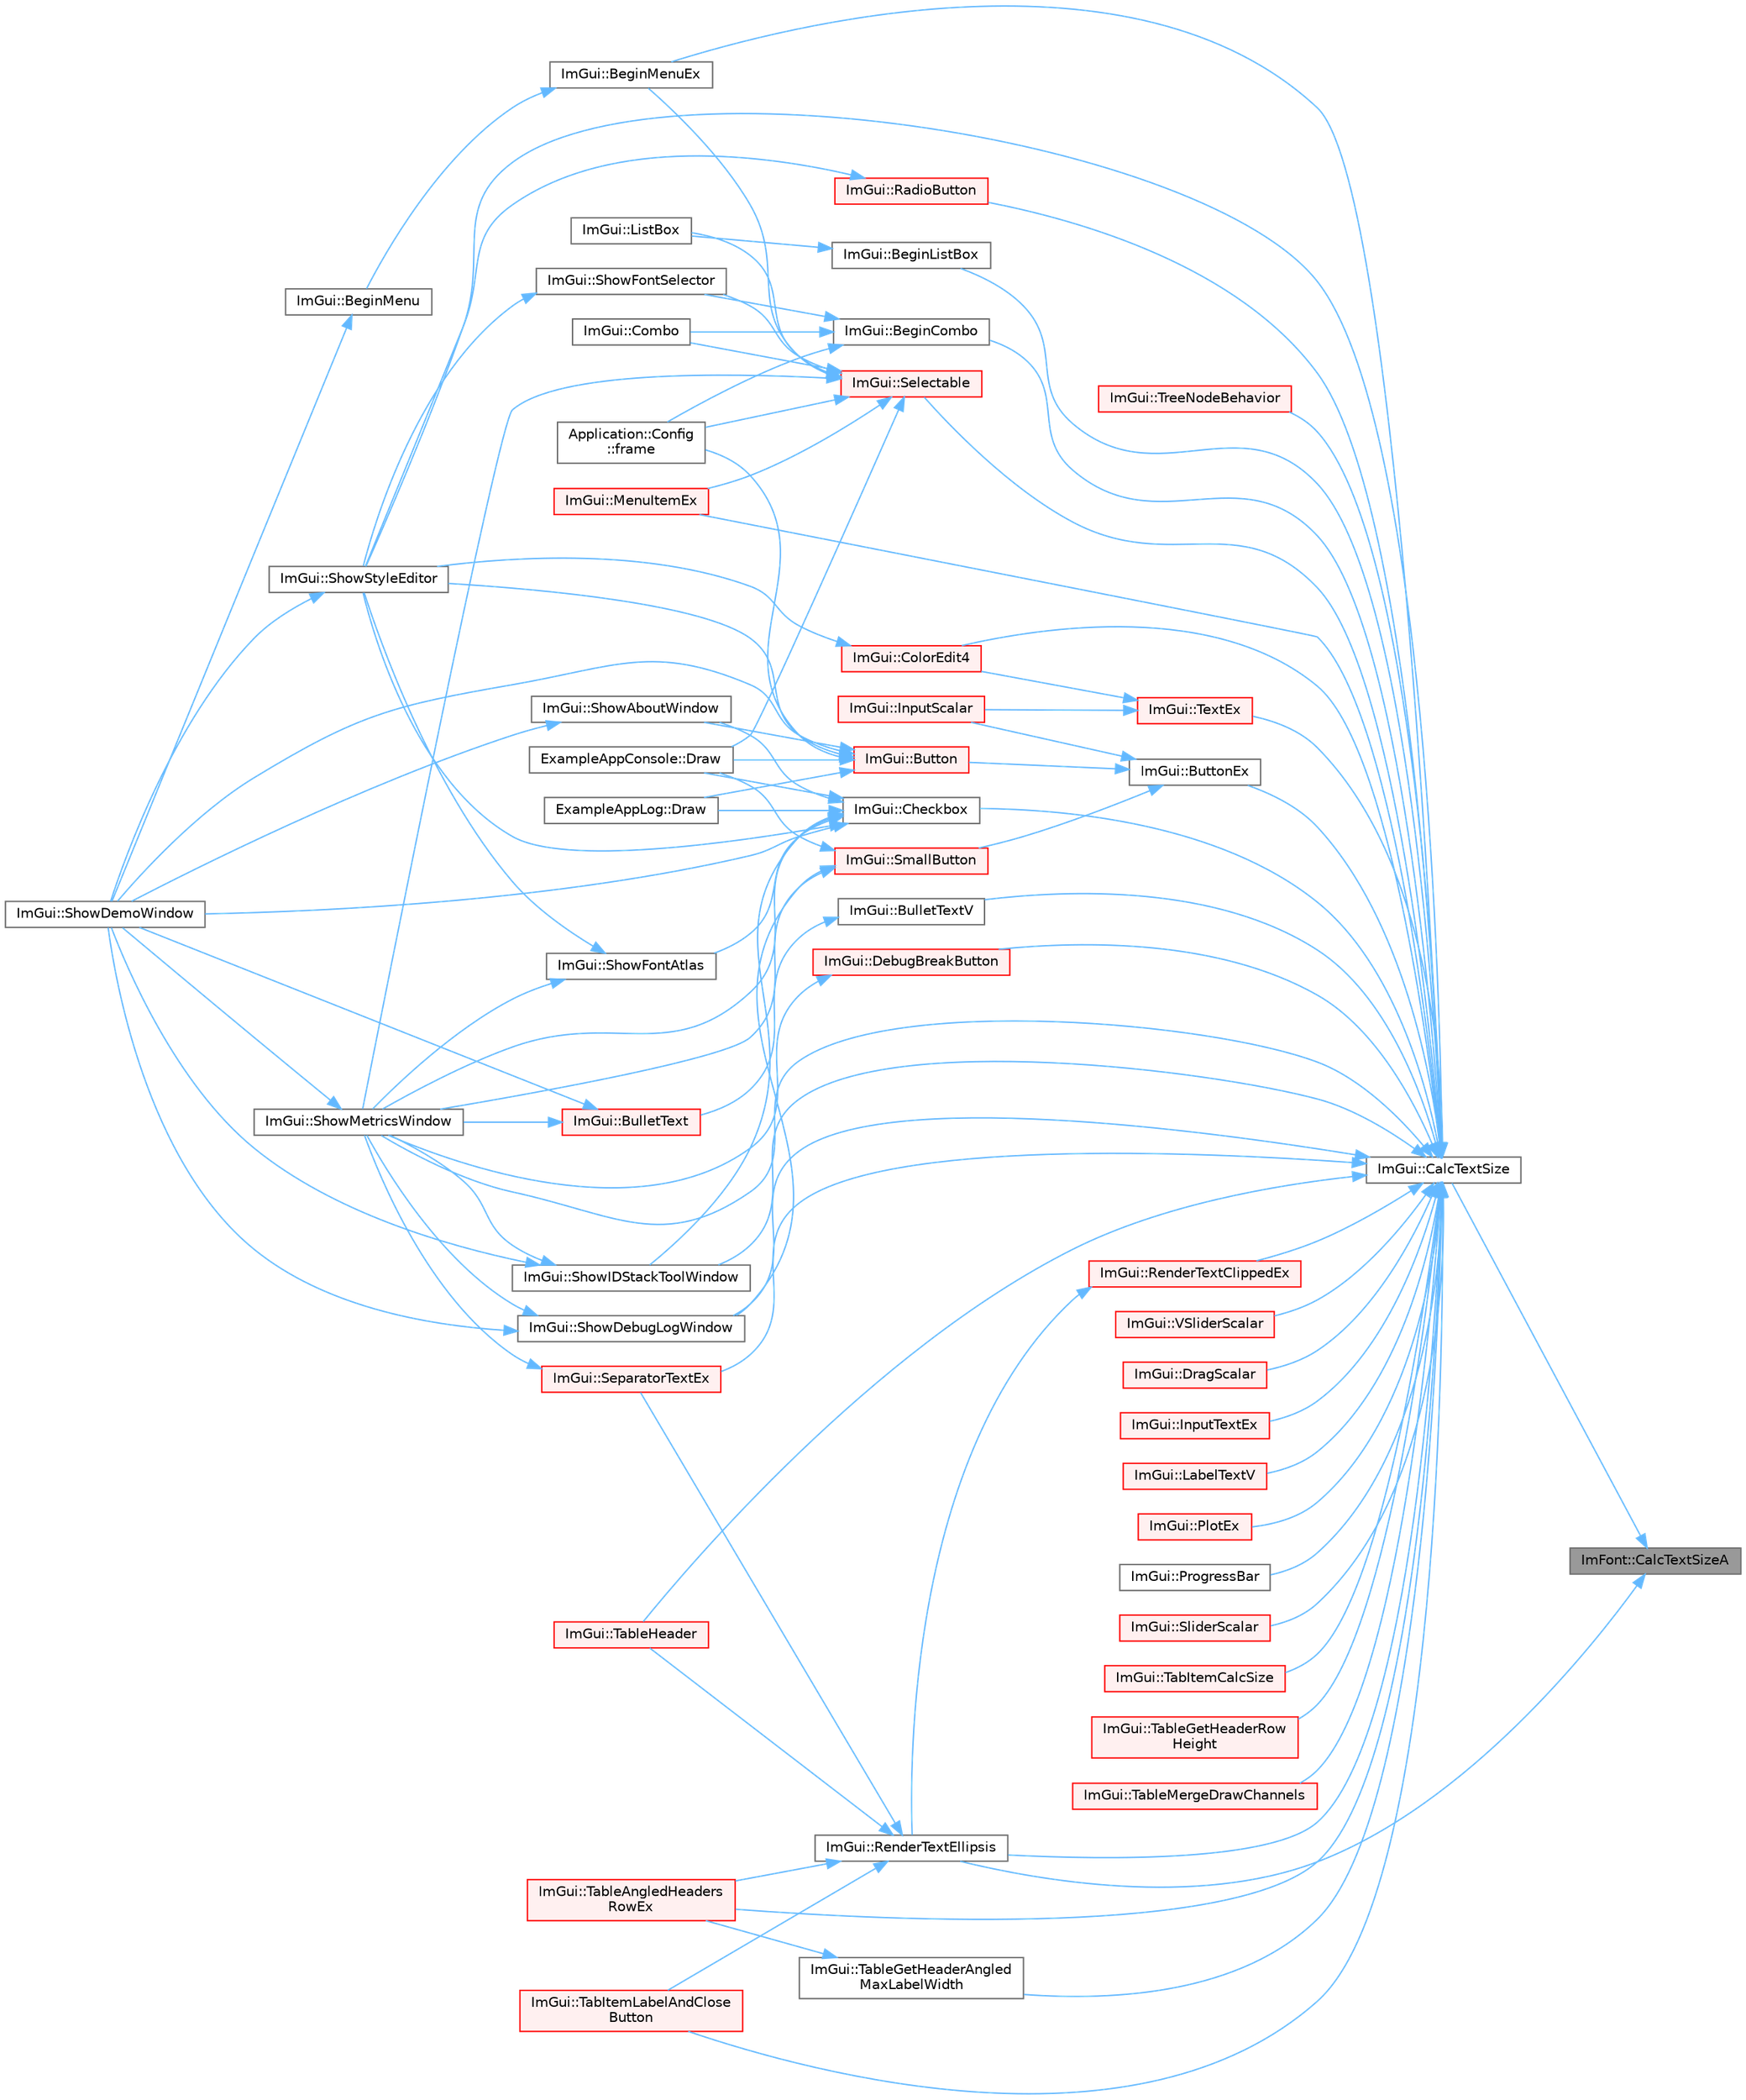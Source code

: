digraph "ImFont::CalcTextSizeA"
{
 // LATEX_PDF_SIZE
  bgcolor="transparent";
  edge [fontname=Helvetica,fontsize=10,labelfontname=Helvetica,labelfontsize=10];
  node [fontname=Helvetica,fontsize=10,shape=box,height=0.2,width=0.4];
  rankdir="RL";
  Node1 [id="Node000001",label="ImFont::CalcTextSizeA",height=0.2,width=0.4,color="gray40", fillcolor="grey60", style="filled", fontcolor="black",tooltip=" "];
  Node1 -> Node2 [id="edge1_Node000001_Node000002",dir="back",color="steelblue1",style="solid",tooltip=" "];
  Node2 [id="Node000002",label="ImGui::CalcTextSize",height=0.2,width=0.4,color="grey40", fillcolor="white", style="filled",URL="$namespace_im_gui.html#a848b9db6cc4a186751c0ecebcaadc33b",tooltip=" "];
  Node2 -> Node3 [id="edge2_Node000002_Node000003",dir="back",color="steelblue1",style="solid",tooltip=" "];
  Node3 [id="Node000003",label="ImGui::BeginCombo",height=0.2,width=0.4,color="grey40", fillcolor="white", style="filled",URL="$namespace_im_gui.html#aa895095bdc7a2907375c555e245575ea",tooltip=" "];
  Node3 -> Node4 [id="edge3_Node000003_Node000004",dir="back",color="steelblue1",style="solid",tooltip=" "];
  Node4 [id="Node000004",label="ImGui::Combo",height=0.2,width=0.4,color="grey40", fillcolor="white", style="filled",URL="$namespace_im_gui.html#ad530c65e7cdfaf03f4e9b2f4e3fed8fc",tooltip=" "];
  Node3 -> Node5 [id="edge4_Node000003_Node000005",dir="back",color="steelblue1",style="solid",tooltip=" "];
  Node5 [id="Node000005",label="Application::Config\l::frame",height=0.2,width=0.4,color="grey40", fillcolor="white", style="filled",URL="$class_application_1_1_config.html#a291cc3a874949e121dcf83a3f90681bc",tooltip=" "];
  Node3 -> Node6 [id="edge5_Node000003_Node000006",dir="back",color="steelblue1",style="solid",tooltip=" "];
  Node6 [id="Node000006",label="ImGui::ShowFontSelector",height=0.2,width=0.4,color="grey40", fillcolor="white", style="filled",URL="$namespace_im_gui.html#a0bdce99eef17ef1e1fef40a18bd811ab",tooltip=" "];
  Node6 -> Node7 [id="edge6_Node000006_Node000007",dir="back",color="steelblue1",style="solid",tooltip=" "];
  Node7 [id="Node000007",label="ImGui::ShowStyleEditor",height=0.2,width=0.4,color="grey40", fillcolor="white", style="filled",URL="$namespace_im_gui.html#ab2eb3dec78d054fe3feab1c091ec5de5",tooltip=" "];
  Node7 -> Node8 [id="edge7_Node000007_Node000008",dir="back",color="steelblue1",style="solid",tooltip=" "];
  Node8 [id="Node000008",label="ImGui::ShowDemoWindow",height=0.2,width=0.4,color="grey40", fillcolor="white", style="filled",URL="$namespace_im_gui.html#af95643a0ce4893b9e57c12991922fb18",tooltip=" "];
  Node2 -> Node9 [id="edge8_Node000002_Node000009",dir="back",color="steelblue1",style="solid",tooltip=" "];
  Node9 [id="Node000009",label="ImGui::BeginListBox",height=0.2,width=0.4,color="grey40", fillcolor="white", style="filled",URL="$namespace_im_gui.html#a2f37c541760a39c189ebdd86c15b60d9",tooltip=" "];
  Node9 -> Node10 [id="edge9_Node000009_Node000010",dir="back",color="steelblue1",style="solid",tooltip=" "];
  Node10 [id="Node000010",label="ImGui::ListBox",height=0.2,width=0.4,color="grey40", fillcolor="white", style="filled",URL="$namespace_im_gui.html#a94c78076bd40ff548ecd124f95af8710",tooltip=" "];
  Node2 -> Node11 [id="edge10_Node000002_Node000011",dir="back",color="steelblue1",style="solid",tooltip=" "];
  Node11 [id="Node000011",label="ImGui::BeginMenuEx",height=0.2,width=0.4,color="grey40", fillcolor="white", style="filled",URL="$namespace_im_gui.html#a8dc671f87ed281b6445ce6ae4ab25183",tooltip=" "];
  Node11 -> Node12 [id="edge11_Node000011_Node000012",dir="back",color="steelblue1",style="solid",tooltip=" "];
  Node12 [id="Node000012",label="ImGui::BeginMenu",height=0.2,width=0.4,color="grey40", fillcolor="white", style="filled",URL="$namespace_im_gui.html#a1e55711a21f97d5dff919d697d3a7201",tooltip=" "];
  Node12 -> Node8 [id="edge12_Node000012_Node000008",dir="back",color="steelblue1",style="solid",tooltip=" "];
  Node2 -> Node13 [id="edge13_Node000002_Node000013",dir="back",color="steelblue1",style="solid",tooltip=" "];
  Node13 [id="Node000013",label="ImGui::BulletTextV",height=0.2,width=0.4,color="grey40", fillcolor="white", style="filled",URL="$namespace_im_gui.html#af8f4b5e96c745e205974857f9a584583",tooltip=" "];
  Node13 -> Node14 [id="edge14_Node000013_Node000014",dir="back",color="steelblue1",style="solid",tooltip=" "];
  Node14 [id="Node000014",label="ImGui::BulletText",height=0.2,width=0.4,color="red", fillcolor="#FFF0F0", style="filled",URL="$namespace_im_gui.html#af8d34d563b17c683943a0fa7bf5807bc",tooltip=" "];
  Node14 -> Node8 [id="edge15_Node000014_Node000008",dir="back",color="steelblue1",style="solid",tooltip=" "];
  Node14 -> Node18 [id="edge16_Node000014_Node000018",dir="back",color="steelblue1",style="solid",tooltip=" "];
  Node18 [id="Node000018",label="ImGui::ShowMetricsWindow",height=0.2,width=0.4,color="grey40", fillcolor="white", style="filled",URL="$namespace_im_gui.html#afe7a28c6eb52fff3cc27d5a698fea4ff",tooltip=" "];
  Node18 -> Node8 [id="edge17_Node000018_Node000008",dir="back",color="steelblue1",style="solid",tooltip=" "];
  Node2 -> Node28 [id="edge18_Node000002_Node000028",dir="back",color="steelblue1",style="solid",tooltip=" "];
  Node28 [id="Node000028",label="ImGui::ButtonEx",height=0.2,width=0.4,color="grey40", fillcolor="white", style="filled",URL="$namespace_im_gui.html#ae479220c66b039874c6e4c9e9b22849f",tooltip=" "];
  Node28 -> Node29 [id="edge19_Node000028_Node000029",dir="back",color="steelblue1",style="solid",tooltip=" "];
  Node29 [id="Node000029",label="ImGui::Button",height=0.2,width=0.4,color="red", fillcolor="#FFF0F0", style="filled",URL="$namespace_im_gui.html#a38094c568ce398db5a3abb9d3ac92030",tooltip=" "];
  Node29 -> Node37 [id="edge20_Node000029_Node000037",dir="back",color="steelblue1",style="solid",tooltip=" "];
  Node37 [id="Node000037",label="ExampleAppConsole::Draw",height=0.2,width=0.4,color="grey40", fillcolor="white", style="filled",URL="$struct_example_app_console.html#a0518a09c7e8648dd52c7c06df19ac17a",tooltip=" "];
  Node29 -> Node38 [id="edge21_Node000029_Node000038",dir="back",color="steelblue1",style="solid",tooltip=" "];
  Node38 [id="Node000038",label="ExampleAppLog::Draw",height=0.2,width=0.4,color="grey40", fillcolor="white", style="filled",URL="$struct_example_app_log.html#a5ad3a4bdb89171b84aeaff96948a1f77",tooltip=" "];
  Node29 -> Node5 [id="edge22_Node000029_Node000005",dir="back",color="steelblue1",style="solid",tooltip=" "];
  Node29 -> Node42 [id="edge23_Node000029_Node000042",dir="back",color="steelblue1",style="solid",tooltip=" "];
  Node42 [id="Node000042",label="ImGui::ShowAboutWindow",height=0.2,width=0.4,color="grey40", fillcolor="white", style="filled",URL="$namespace_im_gui.html#ac297462e33309d0540fa459bccdc9304",tooltip=" "];
  Node42 -> Node8 [id="edge24_Node000042_Node000008",dir="back",color="steelblue1",style="solid",tooltip=" "];
  Node29 -> Node8 [id="edge25_Node000029_Node000008",dir="back",color="steelblue1",style="solid",tooltip=" "];
  Node29 -> Node7 [id="edge26_Node000029_Node000007",dir="back",color="steelblue1",style="solid",tooltip=" "];
  Node28 -> Node43 [id="edge27_Node000028_Node000043",dir="back",color="steelblue1",style="solid",tooltip=" "];
  Node43 [id="Node000043",label="ImGui::InputScalar",height=0.2,width=0.4,color="red", fillcolor="#FFF0F0", style="filled",URL="$namespace_im_gui.html#afdb54540b7480872fbb746f64344b374",tooltip=" "];
  Node28 -> Node54 [id="edge28_Node000028_Node000054",dir="back",color="steelblue1",style="solid",tooltip=" "];
  Node54 [id="Node000054",label="ImGui::SmallButton",height=0.2,width=0.4,color="red", fillcolor="#FFF0F0", style="filled",URL="$namespace_im_gui.html#a5b76ec69758aeb0a00a66f142f7a4fb2",tooltip=" "];
  Node54 -> Node37 [id="edge29_Node000054_Node000037",dir="back",color="steelblue1",style="solid",tooltip=" "];
  Node54 -> Node56 [id="edge30_Node000054_Node000056",dir="back",color="steelblue1",style="solid",tooltip=" "];
  Node56 [id="Node000056",label="ImGui::ShowDebugLogWindow",height=0.2,width=0.4,color="grey40", fillcolor="white", style="filled",URL="$namespace_im_gui.html#af1b39e70cac2e1b9e62dd3c9d154cbd6",tooltip=" "];
  Node56 -> Node8 [id="edge31_Node000056_Node000008",dir="back",color="steelblue1",style="solid",tooltip=" "];
  Node56 -> Node18 [id="edge32_Node000056_Node000018",dir="back",color="steelblue1",style="solid",tooltip=" "];
  Node54 -> Node18 [id="edge33_Node000054_Node000018",dir="back",color="steelblue1",style="solid",tooltip=" "];
  Node2 -> Node57 [id="edge34_Node000002_Node000057",dir="back",color="steelblue1",style="solid",tooltip=" "];
  Node57 [id="Node000057",label="ImGui::Checkbox",height=0.2,width=0.4,color="grey40", fillcolor="white", style="filled",URL="$namespace_im_gui.html#a57d73c1d0ef807fef734d91024092027",tooltip=" "];
  Node57 -> Node37 [id="edge35_Node000057_Node000037",dir="back",color="steelblue1",style="solid",tooltip=" "];
  Node57 -> Node38 [id="edge36_Node000057_Node000038",dir="back",color="steelblue1",style="solid",tooltip=" "];
  Node57 -> Node42 [id="edge37_Node000057_Node000042",dir="back",color="steelblue1",style="solid",tooltip=" "];
  Node57 -> Node8 [id="edge38_Node000057_Node000008",dir="back",color="steelblue1",style="solid",tooltip=" "];
  Node57 -> Node23 [id="edge39_Node000057_Node000023",dir="back",color="steelblue1",style="solid",tooltip=" "];
  Node23 [id="Node000023",label="ImGui::ShowFontAtlas",height=0.2,width=0.4,color="grey40", fillcolor="white", style="filled",URL="$namespace_im_gui.html#acab51ec2b39577845309f24535381038",tooltip=" "];
  Node23 -> Node18 [id="edge40_Node000023_Node000018",dir="back",color="steelblue1",style="solid",tooltip=" "];
  Node23 -> Node7 [id="edge41_Node000023_Node000007",dir="back",color="steelblue1",style="solid",tooltip=" "];
  Node57 -> Node58 [id="edge42_Node000057_Node000058",dir="back",color="steelblue1",style="solid",tooltip=" "];
  Node58 [id="Node000058",label="ImGui::ShowIDStackToolWindow",height=0.2,width=0.4,color="grey40", fillcolor="white", style="filled",URL="$namespace_im_gui.html#ab4a87bf4a874a8e5872b60b4a9b1d99e",tooltip=" "];
  Node58 -> Node8 [id="edge43_Node000058_Node000008",dir="back",color="steelblue1",style="solid",tooltip=" "];
  Node58 -> Node18 [id="edge44_Node000058_Node000018",dir="back",color="steelblue1",style="solid",tooltip=" "];
  Node57 -> Node18 [id="edge45_Node000057_Node000018",dir="back",color="steelblue1",style="solid",tooltip=" "];
  Node57 -> Node7 [id="edge46_Node000057_Node000007",dir="back",color="steelblue1",style="solid",tooltip=" "];
  Node2 -> Node31 [id="edge47_Node000002_Node000031",dir="back",color="steelblue1",style="solid",tooltip=" "];
  Node31 [id="Node000031",label="ImGui::ColorEdit4",height=0.2,width=0.4,color="red", fillcolor="#FFF0F0", style="filled",URL="$namespace_im_gui.html#ac3f45e2aa0b1d591cc8a2cdf8b566a45",tooltip=" "];
  Node31 -> Node7 [id="edge48_Node000031_Node000007",dir="back",color="steelblue1",style="solid",tooltip=" "];
  Node2 -> Node59 [id="edge49_Node000002_Node000059",dir="back",color="steelblue1",style="solid",tooltip=" "];
  Node59 [id="Node000059",label="ImGui::DebugBreakButton",height=0.2,width=0.4,color="red", fillcolor="#FFF0F0", style="filled",URL="$namespace_im_gui.html#ac2e737b701b4d252a54006a4c4214928",tooltip=" "];
  Node59 -> Node18 [id="edge50_Node000059_Node000018",dir="back",color="steelblue1",style="solid",tooltip=" "];
  Node2 -> Node60 [id="edge51_Node000002_Node000060",dir="back",color="steelblue1",style="solid",tooltip=" "];
  Node60 [id="Node000060",label="ImGui::DragScalar",height=0.2,width=0.4,color="red", fillcolor="#FFF0F0", style="filled",URL="$namespace_im_gui.html#a17d8926e8f44a6d00575b12081c51fe0",tooltip=" "];
  Node2 -> Node72 [id="edge52_Node000002_Node000072",dir="back",color="steelblue1",style="solid",tooltip=" "];
  Node72 [id="Node000072",label="ImGui::InputTextEx",height=0.2,width=0.4,color="red", fillcolor="#FFF0F0", style="filled",URL="$namespace_im_gui.html#af89af17ecc11653f25fea1e50e195de6",tooltip=" "];
  Node2 -> Node93 [id="edge53_Node000002_Node000093",dir="back",color="steelblue1",style="solid",tooltip=" "];
  Node93 [id="Node000093",label="ImGui::LabelTextV",height=0.2,width=0.4,color="red", fillcolor="#FFF0F0", style="filled",URL="$namespace_im_gui.html#a55e5a7edb676a8f5cd7f65443138a8a0",tooltip=" "];
  Node2 -> Node95 [id="edge54_Node000002_Node000095",dir="back",color="steelblue1",style="solid",tooltip=" "];
  Node95 [id="Node000095",label="ImGui::MenuItemEx",height=0.2,width=0.4,color="red", fillcolor="#FFF0F0", style="filled",URL="$namespace_im_gui.html#ab5e6e4c78805615fb4d26d4918031f9c",tooltip=" "];
  Node2 -> Node111 [id="edge55_Node000002_Node000111",dir="back",color="steelblue1",style="solid",tooltip=" "];
  Node111 [id="Node000111",label="ImGui::PlotEx",height=0.2,width=0.4,color="red", fillcolor="#FFF0F0", style="filled",URL="$namespace_im_gui.html#afb3147b9a00e396e0b11a1bfe24b8f42",tooltip=" "];
  Node2 -> Node116 [id="edge56_Node000002_Node000116",dir="back",color="steelblue1",style="solid",tooltip=" "];
  Node116 [id="Node000116",label="ImGui::ProgressBar",height=0.2,width=0.4,color="grey40", fillcolor="white", style="filled",URL="$namespace_im_gui.html#a412b0416ad68c0ac46e5d66805d911ff",tooltip=" "];
  Node2 -> Node117 [id="edge57_Node000002_Node000117",dir="back",color="steelblue1",style="solid",tooltip=" "];
  Node117 [id="Node000117",label="ImGui::RadioButton",height=0.2,width=0.4,color="red", fillcolor="#FFF0F0", style="filled",URL="$namespace_im_gui.html#a6b146763845cbad5a4144772279631bc",tooltip=" "];
  Node117 -> Node7 [id="edge58_Node000117_Node000007",dir="back",color="steelblue1",style="solid",tooltip=" "];
  Node2 -> Node119 [id="edge59_Node000002_Node000119",dir="back",color="steelblue1",style="solid",tooltip=" "];
  Node119 [id="Node000119",label="ImGui::RenderTextClippedEx",height=0.2,width=0.4,color="red", fillcolor="#FFF0F0", style="filled",URL="$namespace_im_gui.html#a6ff0aaef091d39b0e2e2f6afeb647b34",tooltip=" "];
  Node119 -> Node139 [id="edge60_Node000119_Node000139",dir="back",color="steelblue1",style="solid",tooltip=" "];
  Node139 [id="Node000139",label="ImGui::RenderTextEllipsis",height=0.2,width=0.4,color="grey40", fillcolor="white", style="filled",URL="$namespace_im_gui.html#a029bab9f4602be86178307b168975a6d",tooltip=" "];
  Node139 -> Node140 [id="edge61_Node000139_Node000140",dir="back",color="steelblue1",style="solid",tooltip=" "];
  Node140 [id="Node000140",label="ImGui::SeparatorTextEx",height=0.2,width=0.4,color="red", fillcolor="#FFF0F0", style="filled",URL="$namespace_im_gui.html#a14e42bfa66f05d0ae2304e27ee1fb2b3",tooltip=" "];
  Node140 -> Node18 [id="edge62_Node000140_Node000018",dir="back",color="steelblue1",style="solid",tooltip=" "];
  Node139 -> Node142 [id="edge63_Node000139_Node000142",dir="back",color="steelblue1",style="solid",tooltip=" "];
  Node142 [id="Node000142",label="ImGui::TabItemLabelAndClose\lButton",height=0.2,width=0.4,color="red", fillcolor="#FFF0F0", style="filled",URL="$namespace_im_gui.html#abbdb2619721c7ecaca3fb03d9d905003",tooltip=" "];
  Node139 -> Node108 [id="edge64_Node000139_Node000108",dir="back",color="steelblue1",style="solid",tooltip=" "];
  Node108 [id="Node000108",label="ImGui::TableAngledHeaders\lRowEx",height=0.2,width=0.4,color="red", fillcolor="#FFF0F0", style="filled",URL="$namespace_im_gui.html#abedf7bbf79accde2321806dc0beb90b1",tooltip=" "];
  Node139 -> Node146 [id="edge65_Node000139_Node000146",dir="back",color="steelblue1",style="solid",tooltip=" "];
  Node146 [id="Node000146",label="ImGui::TableHeader",height=0.2,width=0.4,color="red", fillcolor="#FFF0F0", style="filled",URL="$namespace_im_gui.html#ae51bc07bc518779f58def3c0e2d0045c",tooltip=" "];
  Node2 -> Node139 [id="edge66_Node000002_Node000139",dir="back",color="steelblue1",style="solid",tooltip=" "];
  Node2 -> Node121 [id="edge67_Node000002_Node000121",dir="back",color="steelblue1",style="solid",tooltip=" "];
  Node121 [id="Node000121",label="ImGui::Selectable",height=0.2,width=0.4,color="red", fillcolor="#FFF0F0", style="filled",URL="$namespace_im_gui.html#af98575238bda183a523df19fb447af60",tooltip=" "];
  Node121 -> Node11 [id="edge68_Node000121_Node000011",dir="back",color="steelblue1",style="solid",tooltip=" "];
  Node121 -> Node4 [id="edge69_Node000121_Node000004",dir="back",color="steelblue1",style="solid",tooltip=" "];
  Node121 -> Node37 [id="edge70_Node000121_Node000037",dir="back",color="steelblue1",style="solid",tooltip=" "];
  Node121 -> Node5 [id="edge71_Node000121_Node000005",dir="back",color="steelblue1",style="solid",tooltip=" "];
  Node121 -> Node10 [id="edge72_Node000121_Node000010",dir="back",color="steelblue1",style="solid",tooltip=" "];
  Node121 -> Node95 [id="edge73_Node000121_Node000095",dir="back",color="steelblue1",style="solid",tooltip=" "];
  Node121 -> Node6 [id="edge74_Node000121_Node000006",dir="back",color="steelblue1",style="solid",tooltip=" "];
  Node121 -> Node18 [id="edge75_Node000121_Node000018",dir="back",color="steelblue1",style="solid",tooltip=" "];
  Node2 -> Node140 [id="edge76_Node000002_Node000140",dir="back",color="steelblue1",style="solid",tooltip=" "];
  Node2 -> Node56 [id="edge77_Node000002_Node000056",dir="back",color="steelblue1",style="solid",tooltip=" "];
  Node2 -> Node58 [id="edge78_Node000002_Node000058",dir="back",color="steelblue1",style="solid",tooltip=" "];
  Node2 -> Node18 [id="edge79_Node000002_Node000018",dir="back",color="steelblue1",style="solid",tooltip=" "];
  Node2 -> Node7 [id="edge80_Node000002_Node000007",dir="back",color="steelblue1",style="solid",tooltip=" "];
  Node2 -> Node82 [id="edge81_Node000002_Node000082",dir="back",color="steelblue1",style="solid",tooltip=" "];
  Node82 [id="Node000082",label="ImGui::SliderScalar",height=0.2,width=0.4,color="red", fillcolor="#FFF0F0", style="filled",URL="$namespace_im_gui.html#afdd7faa9a69f75b8d674cdc207441bea",tooltip=" "];
  Node2 -> Node147 [id="edge82_Node000002_Node000147",dir="back",color="steelblue1",style="solid",tooltip=" "];
  Node147 [id="Node000147",label="ImGui::TabItemCalcSize",height=0.2,width=0.4,color="red", fillcolor="#FFF0F0", style="filled",URL="$namespace_im_gui.html#aa6e4bacb44f42ff99c11420d099b1dc2",tooltip=" "];
  Node2 -> Node142 [id="edge83_Node000002_Node000142",dir="back",color="steelblue1",style="solid",tooltip=" "];
  Node2 -> Node108 [id="edge84_Node000002_Node000108",dir="back",color="steelblue1",style="solid",tooltip=" "];
  Node2 -> Node148 [id="edge85_Node000002_Node000148",dir="back",color="steelblue1",style="solid",tooltip=" "];
  Node148 [id="Node000148",label="ImGui::TableGetHeaderAngled\lMaxLabelWidth",height=0.2,width=0.4,color="grey40", fillcolor="white", style="filled",URL="$namespace_im_gui.html#a0ca90d6b30ebafeeae2baf45abc09bda",tooltip=" "];
  Node148 -> Node108 [id="edge86_Node000148_Node000108",dir="back",color="steelblue1",style="solid",tooltip=" "];
  Node2 -> Node149 [id="edge87_Node000002_Node000149",dir="back",color="steelblue1",style="solid",tooltip=" "];
  Node149 [id="Node000149",label="ImGui::TableGetHeaderRow\lHeight",height=0.2,width=0.4,color="red", fillcolor="#FFF0F0", style="filled",URL="$namespace_im_gui.html#a5be2ea5c0d97fdd02b0b776412ed9d8d",tooltip=" "];
  Node2 -> Node146 [id="edge88_Node000002_Node000146",dir="back",color="steelblue1",style="solid",tooltip=" "];
  Node2 -> Node150 [id="edge89_Node000002_Node000150",dir="back",color="steelblue1",style="solid",tooltip=" "];
  Node150 [id="Node000150",label="ImGui::TableMergeDrawChannels",height=0.2,width=0.4,color="red", fillcolor="#FFF0F0", style="filled",URL="$namespace_im_gui.html#a0bf2259f81cd376b6790fe13dea70a22",tooltip=" "];
  Node2 -> Node151 [id="edge90_Node000002_Node000151",dir="back",color="steelblue1",style="solid",tooltip=" "];
  Node151 [id="Node000151",label="ImGui::TextEx",height=0.2,width=0.4,color="red", fillcolor="#FFF0F0", style="filled",URL="$namespace_im_gui.html#aae6420fec03511fd478d9108f31e6b5f",tooltip=" "];
  Node151 -> Node31 [id="edge91_Node000151_Node000031",dir="back",color="steelblue1",style="solid",tooltip=" "];
  Node151 -> Node43 [id="edge92_Node000151_Node000043",dir="back",color="steelblue1",style="solid",tooltip=" "];
  Node2 -> Node123 [id="edge93_Node000002_Node000123",dir="back",color="steelblue1",style="solid",tooltip=" "];
  Node123 [id="Node000123",label="ImGui::TreeNodeBehavior",height=0.2,width=0.4,color="red", fillcolor="#FFF0F0", style="filled",URL="$namespace_im_gui.html#a918eabf70d288e93b2519ee1eac2c0b4",tooltip=" "];
  Node2 -> Node136 [id="edge94_Node000002_Node000136",dir="back",color="steelblue1",style="solid",tooltip=" "];
  Node136 [id="Node000136",label="ImGui::VSliderScalar",height=0.2,width=0.4,color="red", fillcolor="#FFF0F0", style="filled",URL="$namespace_im_gui.html#a6ad24ca37a530d43f9d1c727d94e4829",tooltip=" "];
  Node1 -> Node139 [id="edge95_Node000001_Node000139",dir="back",color="steelblue1",style="solid",tooltip=" "];
}
